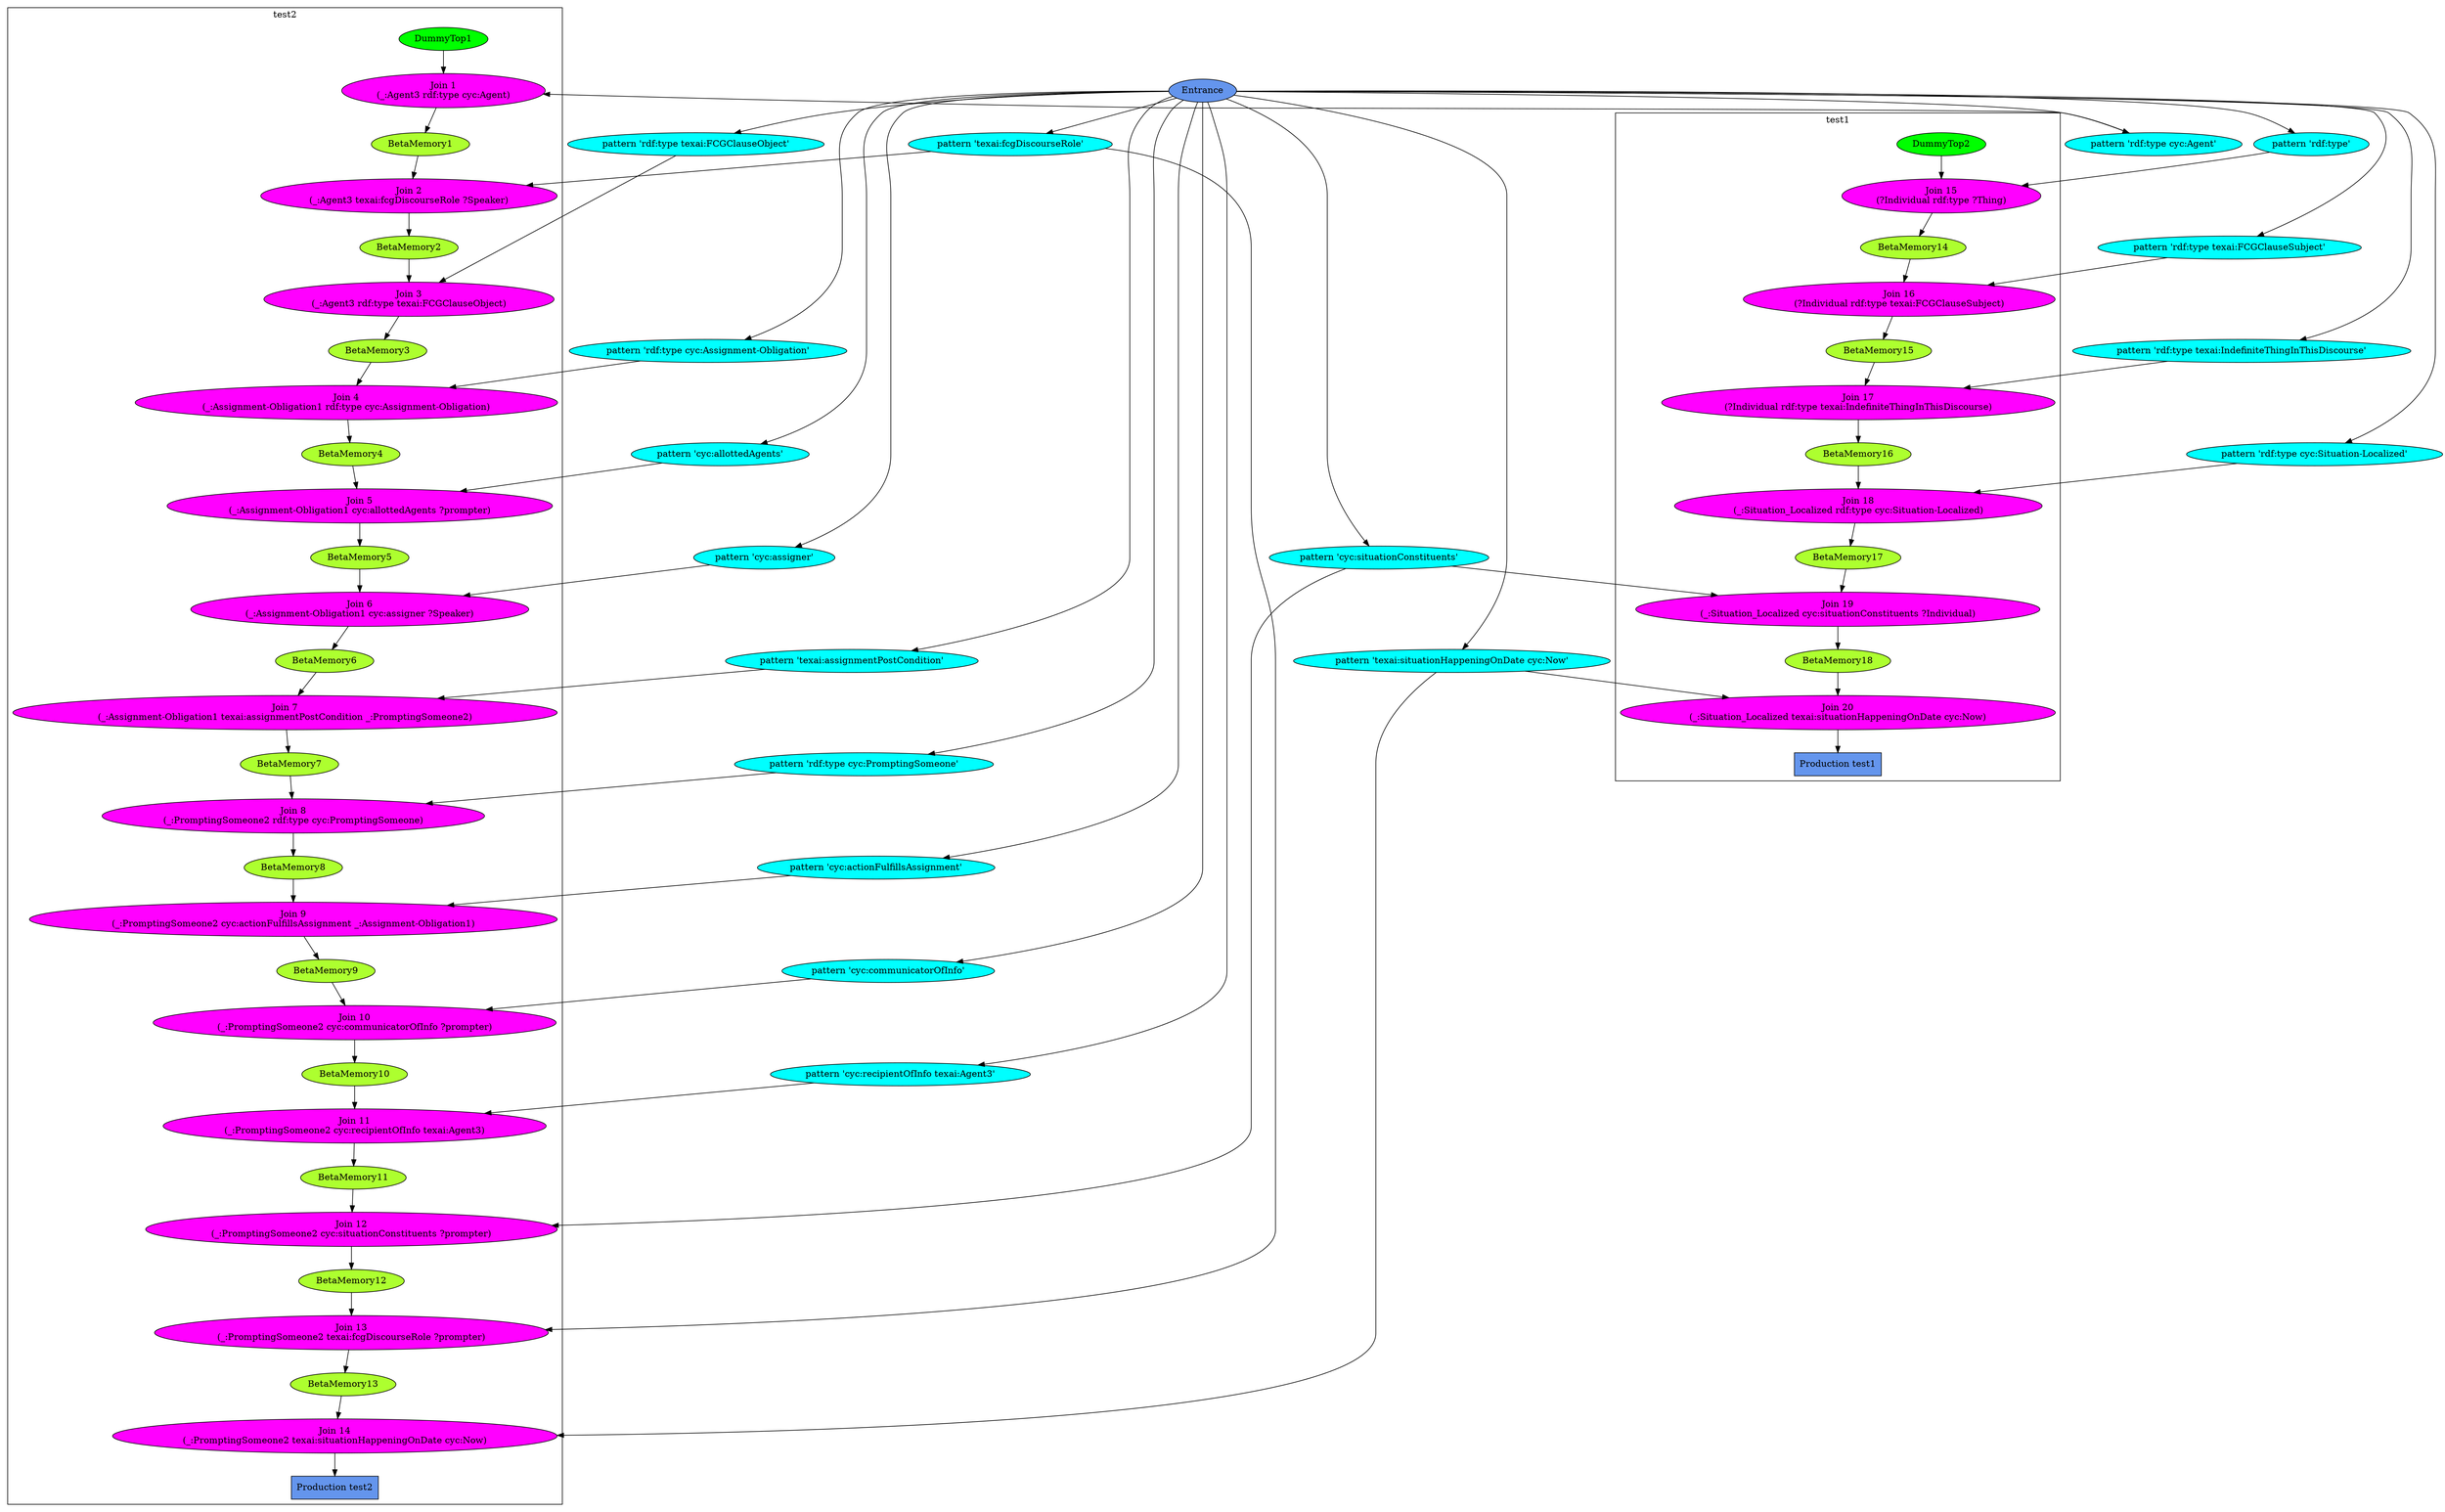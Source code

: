 digraph "rete-graph2" {
  ratio = "auto" ;
  mincross = 2.0 ;
subgraph cluster_test2 {
  label = "test2"
  N1 [

    style = filled
    fillcolor = green
    label = "DummyTop1" ];
  N2 [

    style = filled
    fillcolor = magenta
    label = "Join 1\n(_:Agent3 rdf:type cyc:Agent)" ];
  N3 [

    style = filled
    fillcolor = greenyellow
    label = "BetaMemory1" ];
  N4 [

    style = filled
    fillcolor = magenta
    label = "Join 2\n(_:Agent3 texai:fcgDiscourseRole ?Speaker)" ];
  N5 [

    style = filled
    fillcolor = greenyellow
    label = "BetaMemory2" ];
  N6 [

    style = filled
    fillcolor = magenta
    label = "Join 3\n(_:Agent3 rdf:type texai:FCGClauseObject)" ];
  N7 [

    style = filled
    fillcolor = greenyellow
    label = "BetaMemory3" ];
  N8 [

    style = filled
    fillcolor = magenta
    label = "Join 4\n(_:Assignment-Obligation1 rdf:type cyc:Assignment-Obligation)" ];
  N9 [

    style = filled
    fillcolor = greenyellow
    label = "BetaMemory4" ];
  N10 [

    style = filled
    fillcolor = magenta
    label = "Join 5\n(_:Assignment-Obligation1 cyc:allottedAgents ?prompter)" ];
  N11 [

    style = filled
    fillcolor = greenyellow
    label = "BetaMemory5" ];
  N12 [

    style = filled
    fillcolor = magenta
    label = "Join 6\n(_:Assignment-Obligation1 cyc:assigner ?Speaker)" ];
  N13 [

    style = filled
    fillcolor = greenyellow
    label = "BetaMemory6" ];
  N14 [

    style = filled
    fillcolor = magenta
    label = "Join 7\n(_:Assignment-Obligation1 texai:assignmentPostCondition _:PromptingSomeone2)" ];
  N15 [

    style = filled
    fillcolor = greenyellow
    label = "BetaMemory7" ];
  N16 [

    style = filled
    fillcolor = magenta
    label = "Join 8\n(_:PromptingSomeone2 rdf:type cyc:PromptingSomeone)" ];
  N17 [

    style = filled
    fillcolor = greenyellow
    label = "BetaMemory8" ];
  N18 [

    style = filled
    fillcolor = magenta
    label = "Join 9\n(_:PromptingSomeone2 cyc:actionFulfillsAssignment _:Assignment-Obligation1)" ];
  N19 [

    style = filled
    fillcolor = greenyellow
    label = "BetaMemory9" ];
  N20 [

    style = filled
    fillcolor = magenta
    label = "Join 10\n(_:PromptingSomeone2 cyc:communicatorOfInfo ?prompter)" ];
  N21 [

    style = filled
    fillcolor = greenyellow
    label = "BetaMemory10" ];
  N22 [

    style = filled
    fillcolor = magenta
    label = "Join 11\n(_:PromptingSomeone2 cyc:recipientOfInfo texai:Agent3)" ];
  N23 [

    style = filled
    fillcolor = greenyellow
    label = "BetaMemory11" ];
  N24 [

    style = filled
    fillcolor = magenta
    label = "Join 12\n(_:PromptingSomeone2 cyc:situationConstituents ?prompter)" ];
  N25 [

    style = filled
    fillcolor = greenyellow
    label = "BetaMemory12" ];
  N26 [

    style = filled
    fillcolor = magenta
    label = "Join 13\n(_:PromptingSomeone2 texai:fcgDiscourseRole ?prompter)" ];
  N27 [

    style = filled
    fillcolor = greenyellow
    label = "BetaMemory13" ];
  N28 [

    style = filled
    fillcolor = magenta
    label = "Join 14\n(_:PromptingSomeone2 texai:situationHappeningOnDate cyc:Now)" ];
  N29 [

    shape = box
    style = filled
    fillcolor = cornflowerblue
    label = "Production test2" ];
  N1 -> N2;
  N2 -> N3;
  N3 -> N4;
  N4 -> N5;
  N5 -> N6;
  N6 -> N7;
  N7 -> N8;
  N8 -> N9;
  N9 -> N10;
  N10 -> N11;
  N11 -> N12;
  N12 -> N13;
  N13 -> N14;
  N14 -> N15;
  N15 -> N16;
  N16 -> N17;
  N17 -> N18;
  N18 -> N19;
  N19 -> N20;
  N20 -> N21;
  N21 -> N22;
  N22 -> N23;
  N23 -> N24;
  N24 -> N25;
  N25 -> N26;
  N26 -> N27;
  N27 -> N28;
  N28 -> N29;
}
subgraph cluster_test1 {
  label = "test1"
  N30 [

    style = filled
    fillcolor = green
    label = "DummyTop2" ];
  N31 [

    style = filled
    fillcolor = magenta
    label = "Join 15\n(?Individual rdf:type ?Thing)" ];
  N32 [

    style = filled
    fillcolor = greenyellow
    label = "BetaMemory14" ];
  N33 [

    style = filled
    fillcolor = magenta
    label = "Join 16\n(?Individual rdf:type texai:FCGClauseSubject)" ];
  N34 [

    style = filled
    fillcolor = greenyellow
    label = "BetaMemory15" ];
  N35 [

    style = filled
    fillcolor = magenta
    label = "Join 17\n(?Individual rdf:type texai:IndefiniteThingInThisDiscourse)" ];
  N36 [

    style = filled
    fillcolor = greenyellow
    label = "BetaMemory16" ];
  N37 [

    style = filled
    fillcolor = magenta
    label = "Join 18\n(_:Situation_Localized rdf:type cyc:Situation-Localized)" ];
  N38 [

    style = filled
    fillcolor = greenyellow
    label = "BetaMemory17" ];
  N39 [

    style = filled
    fillcolor = magenta
    label = "Join 19\n(_:Situation_Localized cyc:situationConstituents ?Individual)" ];
  N40 [

    style = filled
    fillcolor = greenyellow
    label = "BetaMemory18" ];
  N41 [

    style = filled
    fillcolor = magenta
    label = "Join 20\n(_:Situation_Localized texai:situationHappeningOnDate cyc:Now)" ];
  N42 [

    shape = box
    style = filled
    fillcolor = cornflowerblue
    label = "Production test1" ];
  N30 -> N31;
  N31 -> N32;
  N32 -> N33;
  N33 -> N34;
  N34 -> N35;
  N35 -> N36;
  N36 -> N37;
  N37 -> N38;
  N38 -> N39;
  N39 -> N40;
  N40 -> N41;
  N41 -> N42;
}
  N43 [
    style = filled
    fillcolor = cornflowerblue
    label = "Entrance" ];
  N44 [
    style = filled
    fillcolor = cyan
    label = "pattern 'cyc:actionFulfillsAssignment'" ];
  N43 -> N44;
  N44 -> N18;
  N45 [
    style = filled
    fillcolor = cyan
    label = "pattern 'cyc:allottedAgents'" ];
  N43 -> N45;
  N45 -> N10;
  N46 [
    style = filled
    fillcolor = cyan
    label = "pattern 'cyc:assigner'" ];
  N43 -> N46;
  N46 -> N12;
  N47 [
    style = filled
    fillcolor = cyan
    label = "pattern 'cyc:communicatorOfInfo'" ];
  N43 -> N47;
  N47 -> N20;
  N48 [
    style = filled
    fillcolor = cyan
    label = "pattern 'cyc:recipientOfInfo texai:Agent3'" ];
  N43 -> N48;
  N48 -> N22;
  N49 [
    style = filled
    fillcolor = cyan
    label = "pattern 'cyc:situationConstituents'" ];
  N43 -> N49;
  N49 -> N24;
  N49 -> N39;
  N50 [
    style = filled
    fillcolor = cyan
    label = "pattern 'rdf:type'" ];
  N43 -> N50;
  N50 -> N31;
  N51 [
    style = filled
    fillcolor = cyan
    label = "pattern 'rdf:type cyc:Agent'" ];
  N43 -> N51;
  N51 -> N2;
  N52 [
    style = filled
    fillcolor = cyan
    label = "pattern 'rdf:type cyc:Assignment-Obligation'" ];
  N43 -> N52;
  N52 -> N8;
  N53 [
    style = filled
    fillcolor = cyan
    label = "pattern 'rdf:type cyc:PromptingSomeone'" ];
  N43 -> N53;
  N53 -> N16;
  N54 [
    style = filled
    fillcolor = cyan
    label = "pattern 'rdf:type cyc:Situation-Localized'" ];
  N43 -> N54;
  N54 -> N37;
  N55 [
    style = filled
    fillcolor = cyan
    label = "pattern 'rdf:type texai:FCGClauseObject'" ];
  N43 -> N55;
  N55 -> N6;
  N56 [
    style = filled
    fillcolor = cyan
    label = "pattern 'rdf:type texai:FCGClauseSubject'" ];
  N43 -> N56;
  N56 -> N33;
  N57 [
    style = filled
    fillcolor = cyan
    label = "pattern 'rdf:type texai:IndefiniteThingInThisDiscourse'" ];
  N43 -> N57;
  N57 -> N35;
  N58 [
    style = filled
    fillcolor = cyan
    label = "pattern 'texai:assignmentPostCondition'" ];
  N43 -> N58;
  N58 -> N14;
  N59 [
    style = filled
    fillcolor = cyan
    label = "pattern 'texai:fcgDiscourseRole'" ];
  N43 -> N59;
  N59 -> N26;
  N59 -> N4;
  N60 [
    style = filled
    fillcolor = cyan
    label = "pattern 'texai:situationHappeningOnDate cyc:Now'" ];
  N43 -> N60;
  N60 -> N28;
  N60 -> N41;
}